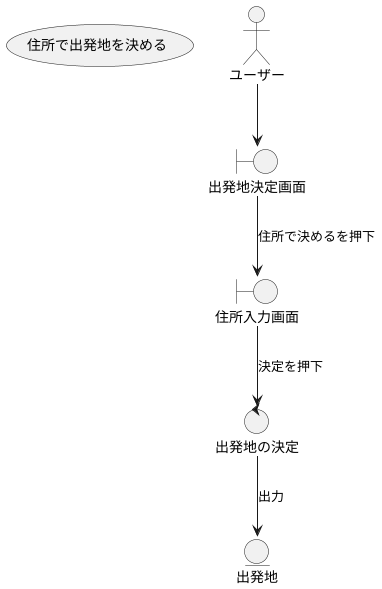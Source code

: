 @startuml

usecase 住所で出発地を決める

actor ユーザー

boundary 出発地決定画面
boundary 住所入力画面

control 出発地の決定

entity 出発地

ユーザー --> 出発地決定画面
出発地決定画面 --> 住所入力画面 : 住所で決めるを押下
住所入力画面 --> 出発地の決定 : 決定を押下
出発地の決定 --> 出発地 : 出力

@enduml